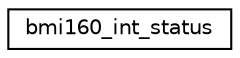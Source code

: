 digraph "Graphical Class Hierarchy"
{
  edge [fontname="Helvetica",fontsize="10",labelfontname="Helvetica",labelfontsize="10"];
  node [fontname="Helvetica",fontsize="10",shape=record];
  rankdir="LR";
  Node1 [label="bmi160_int_status",height=0.2,width=0.4,color="black", fillcolor="white", style="filled",URL="$unionbmi160__int__status.html",tooltip="bmi160 interrupt status structure "];
}
